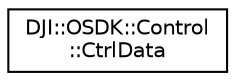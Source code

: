 digraph "Graphical Class Hierarchy"
{
 // INTERACTIVE_SVG=YES
 // LATEX_PDF_SIZE
  edge [fontname="Helvetica",fontsize="10",labelfontname="Helvetica",labelfontsize="10"];
  node [fontname="Helvetica",fontsize="10",shape=record];
  rankdir="LR";
  Node0 [label="DJI::OSDK::Control\l::CtrlData",height=0.2,width=0.4,color="black", fillcolor="white", style="filled",URL="$structDJI_1_1OSDK_1_1Control_1_1CtrlData.html",tooltip="CtrlData used for flight control."];
}
